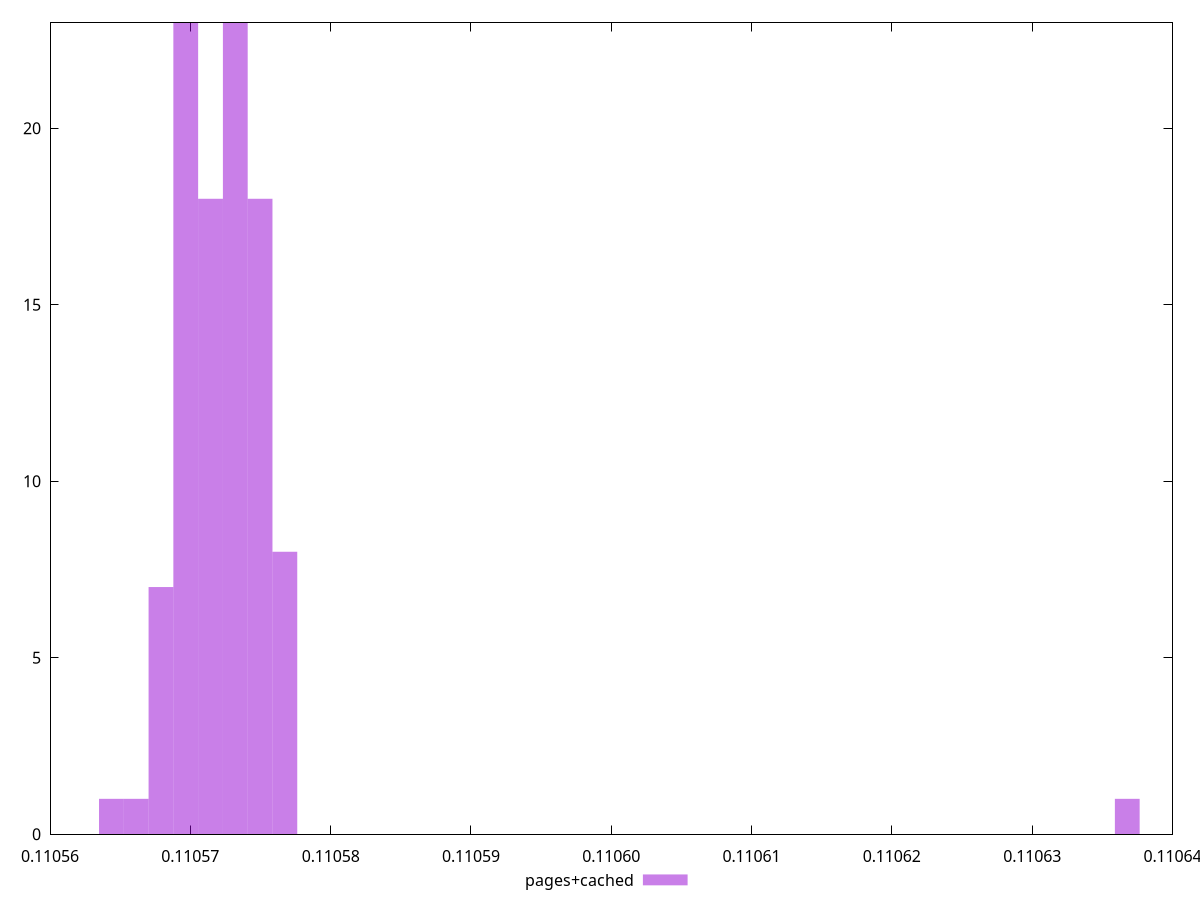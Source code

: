 $_pagesCached <<EOF
0.11063677635031552 1
0.1105696745291818 23
0.11057320620397831 23
0.11057144036658005 18
0.11057497204137656 18
0.11056790869178354 7
0.11057673787877483 8
0.11056614285438529 1
0.11056437701698703 1
EOF
set key outside below
set terminal pngcairo
set output "report_00004_2020-11-02T20-21-41.718Z/uses-long-cache-ttl/pages+cached//hist.png"
set yrange [0:23]
set boxwidth 0.0000017658373982557462
set style fill transparent solid 0.5 noborder
plot $_pagesCached title "pages+cached" with boxes ,